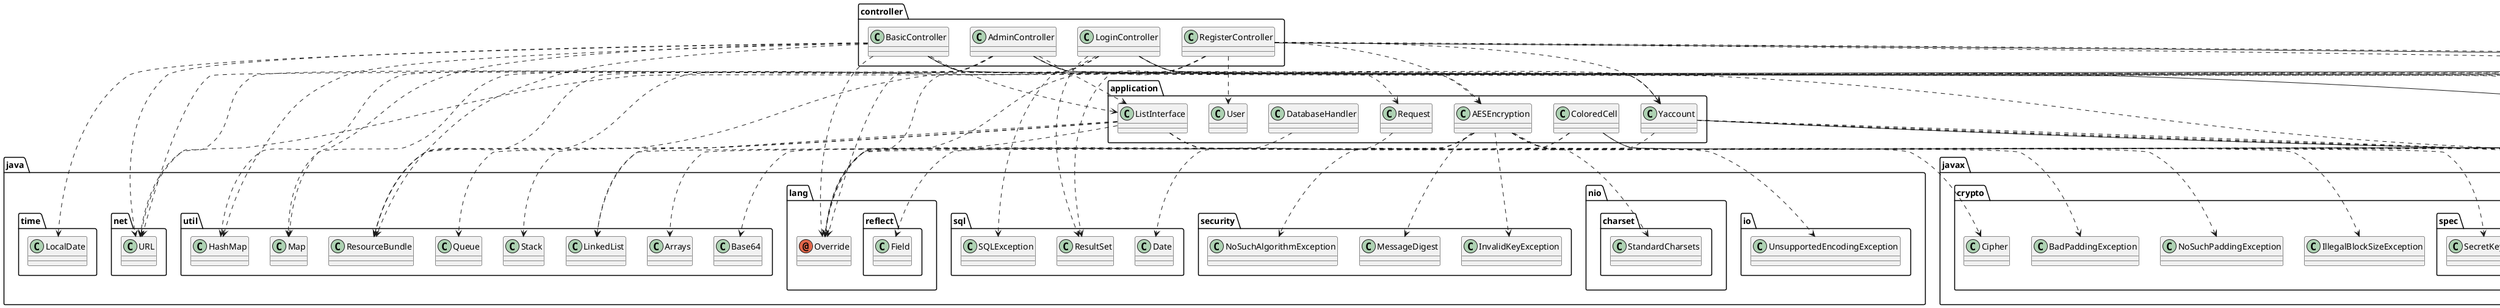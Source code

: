 @startuml
annotation java.lang.Override
annotation javafx.fxml.FXML
class application.AESEncryption
class application.ColoredCell
class application.DatabaseHandler
class application.ListInterface
class application.Request
class application.User
class application.Yaccount
class controller.AdminController
class controller.BasicController
class controller.LoginController
class controller.RegisterController
class java.io.UnsupportedEncodingException
class java.lang.reflect.Field
class java.net.URL
class java.nio.charset.StandardCharsets
class java.security.InvalidKeyException
class java.security.MessageDigest
class java.security.NoSuchAlgorithmException
class java.sql.Date
class java.sql.ResultSet
class java.sql.SQLException
class java.time.LocalDate
class java.util.Arrays
class java.util.Base64
class java.util.HashMap
class java.util.LinkedList
class java.util.Map
class java.util.Queue
class java.util.ResourceBundle
class java.util.Stack
class javafx.application.Application
class javafx.beans.value.ChangeListener
class javafx.beans.value.ObservableValue
class javafx.event.ActionEvent
class javafx.fxml.FXMLLoader
class javafx.scene.Parent
class javafx.scene.Scene
class javafx.scene.control.ListCell
class javafx.scene.control.ListView
class javafx.stage.Stage
class javafx.util.Callback
class javax.crypto.BadPaddingException
class javax.crypto.Cipher
class javax.crypto.IllegalBlockSizeException
class javax.crypto.NoSuchPaddingException
class javax.crypto.spec.SecretKeySpec
interface javafx.fxml.Initializable
application.AESEncryption ..> java.io.UnsupportedEncodingException
application.AESEncryption ..> java.nio.charset.StandardCharsets
application.AESEncryption ..> java.security.InvalidKeyException
application.AESEncryption ..> java.security.MessageDigest
application.AESEncryption ..> java.security.NoSuchAlgorithmException
application.AESEncryption ..> java.util.Arrays
application.AESEncryption ..> java.util.Base64
application.AESEncryption ..> javax.crypto.BadPaddingException
application.AESEncryption ..> javax.crypto.Cipher
application.AESEncryption ..> javax.crypto.IllegalBlockSizeException
application.AESEncryption ..> javax.crypto.NoSuchPaddingException
application.AESEncryption ..> javax.crypto.spec.SecretKeySpec
application.ColoredCell ..> java.lang.Override
application.ColoredCell ..> java.util.LinkedList
application.ColoredCell --|> javafx.scene.control.ListCell
application.ColoredCell ..> javafx.scene.control.ListView
application.DatabaseHandler ..> java.lang.reflect.Field
application.ListInterface ..> java.lang.Override
application.ListInterface ..> java.util.LinkedList
application.ListInterface ..> java.util.Queue
application.ListInterface ..> java.util.Stack
application.ListInterface ..> javafx.beans.value.ChangeListener
application.ListInterface ..> javafx.beans.value.ObservableValue
application.ListInterface ..> javafx.util.Callback
application.Request ..> java.sql.Date
application.Yaccount ..> java.lang.Override
application.Yaccount --|> javafx.application.Application
application.Yaccount ..> javafx.fxml.FXMLLoader
application.Yaccount ..> javafx.scene.Parent
application.Yaccount ..> javafx.scene.Scene
application.Yaccount ..> javafx.stage.Stage
controller.AdminController ..> java.lang.Override
controller.AdminController ..> javafx.fxml.FXML
controller.AdminController ..> application.ListInterface
controller.AdminController ..> application.Yaccount
controller.AdminController ..> java.net.URL
controller.AdminController ..> java.util.HashMap
controller.AdminController ..> java.util.Map
controller.AdminController ..> java.util.ResourceBundle
controller.AdminController ..> javafx.event.ActionEvent
controller.AdminController --|> javafx.fxml.Initializable
controller.BasicController ..> java.lang.Override
controller.BasicController ..> javafx.fxml.FXML
controller.BasicController ..> application.ListInterface
controller.BasicController ..> application.Request
controller.BasicController ..> java.net.URL
controller.BasicController ..> java.time.LocalDate
controller.BasicController ..> java.util.HashMap
controller.BasicController ..> java.util.Map
controller.BasicController ..> java.util.ResourceBundle
controller.BasicController ..> javafx.event.ActionEvent
controller.BasicController --|> javafx.fxml.Initializable
controller.LoginController ..> java.lang.Override
controller.LoginController ..> javafx.fxml.FXML
controller.LoginController ..> application.AESEncryption
controller.LoginController ..> application.Yaccount
controller.LoginController ..> java.net.URL
controller.LoginController ..> java.sql.ResultSet
controller.LoginController ..> java.sql.SQLException
controller.LoginController ..> java.util.ResourceBundle
controller.LoginController ..> javafx.event.ActionEvent
controller.LoginController --|> javafx.fxml.Initializable
controller.RegisterController ..> java.lang.Override
controller.RegisterController ..> javafx.fxml.FXML
controller.RegisterController ..> application.AESEncryption
controller.RegisterController ..> application.User
controller.RegisterController ..> application.Yaccount
controller.RegisterController ..> java.net.URL
controller.RegisterController ..> java.sql.ResultSet
controller.RegisterController ..> java.util.ResourceBundle
controller.RegisterController ..> javafx.event.ActionEvent
controller.RegisterController --|> javafx.fxml.Initializable
@enduml